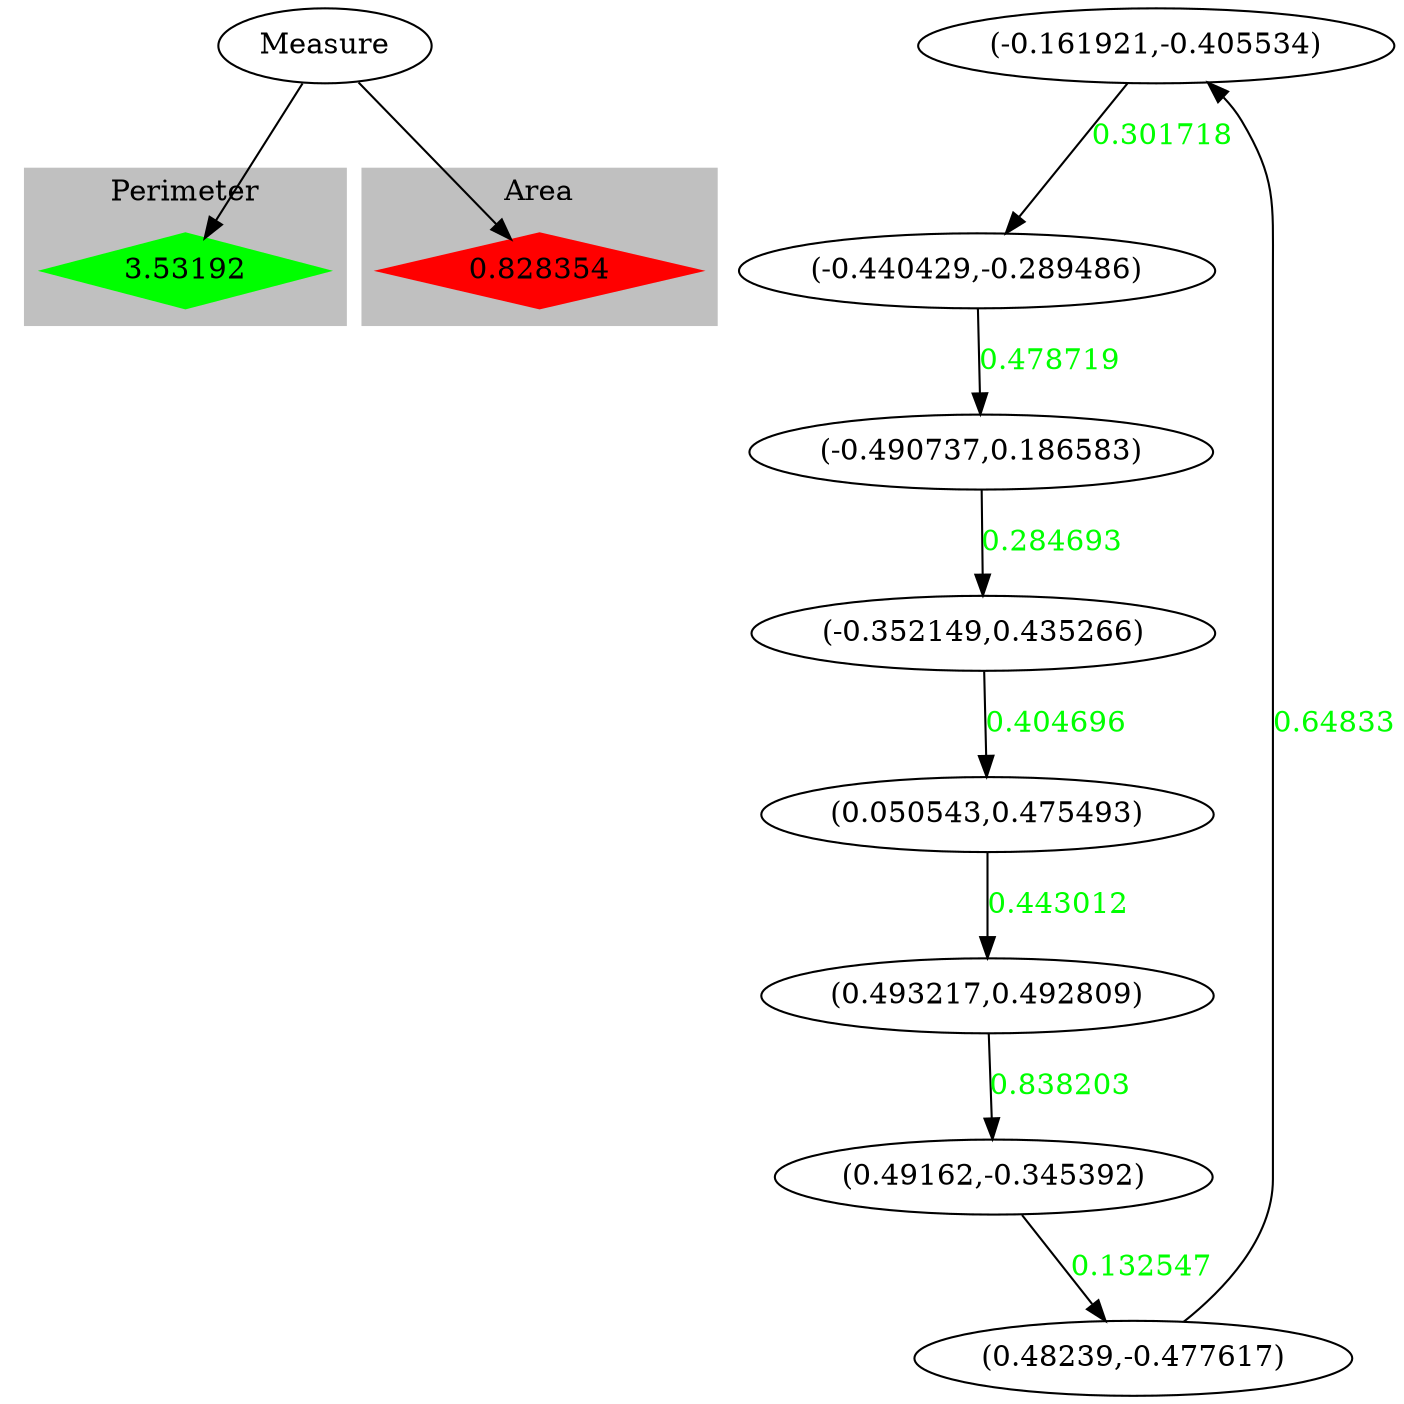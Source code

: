 digraph convexPoints {
	subgraph cluster_0 {
		style=filled;
		color=grey;
		node [style=filled,color=green,shape=diamond];
		3.53192
		label = "Perimeter"
	}subgraph cluster_1 {
		style=filled;
		color=grey;
		node [style=filled,color=red,shape=diamond];
		0.828354
		label = "Area"
	}
"Measure" -> "3.53192"
"Measure" ->"0.828354"
"(-0.161921,-0.405534)" -> "(-0.440429,-0.289486)"[label = <<font color="green">0.301718</font>>]
"(-0.440429,-0.289486)" -> "(-0.490737,0.186583)"[label = <<font color="green">0.478719</font>>]
"(-0.490737,0.186583)" -> "(-0.352149,0.435266)"[label = <<font color="green">0.284693</font>>]
"(-0.352149,0.435266)" -> "(0.050543,0.475493)"[label = <<font color="green">0.404696</font>>]
"(0.050543,0.475493)" -> "(0.493217,0.492809)"[label = <<font color="green">0.443012</font>>]
"(0.493217,0.492809)" -> "(0.49162,-0.345392)"[label = <<font color="green">0.838203</font>>]
"(0.49162,-0.345392)" -> "(0.48239,-0.477617)"[label = <<font color="green">0.132547</font>>]
"(0.48239,-0.477617)" -> "(-0.161921,-0.405534)"[label = <<font color="green">0.64833</font>>]
}